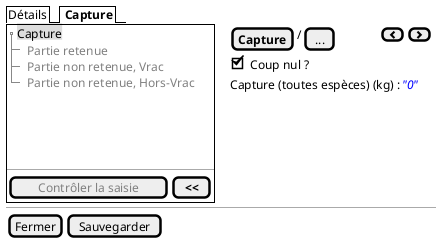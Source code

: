 @startsalt
{
  {/ Détails | <b> Capture }
  {+
    {T
         + <back:#DDD>Capture
         ++ <color:grey>Partie retenue
         ++ <color:grey>Partie non retenue, Vrac
         ++ <color:grey>Partie non retenue, Hors-Vrac
    }
    .
    .
    .
    .
    --
    {
       [<color:grey>Contrôler la saisie] | [ <b><< ]
    }
  } | . | {

   { [<b>Capture] | / | [...] | . | . | . | . | . | . | . | . | [<&chevron-left>] | [<&chevron-right>] }

       {[X] Coup nul ? }
       {Capture (toutes espèces) (kg) : | <i><color:blue>"0" }
  }

  -- | -- | --
  { [Fermer] | [Sauvegarder] }
}
@endsalt

